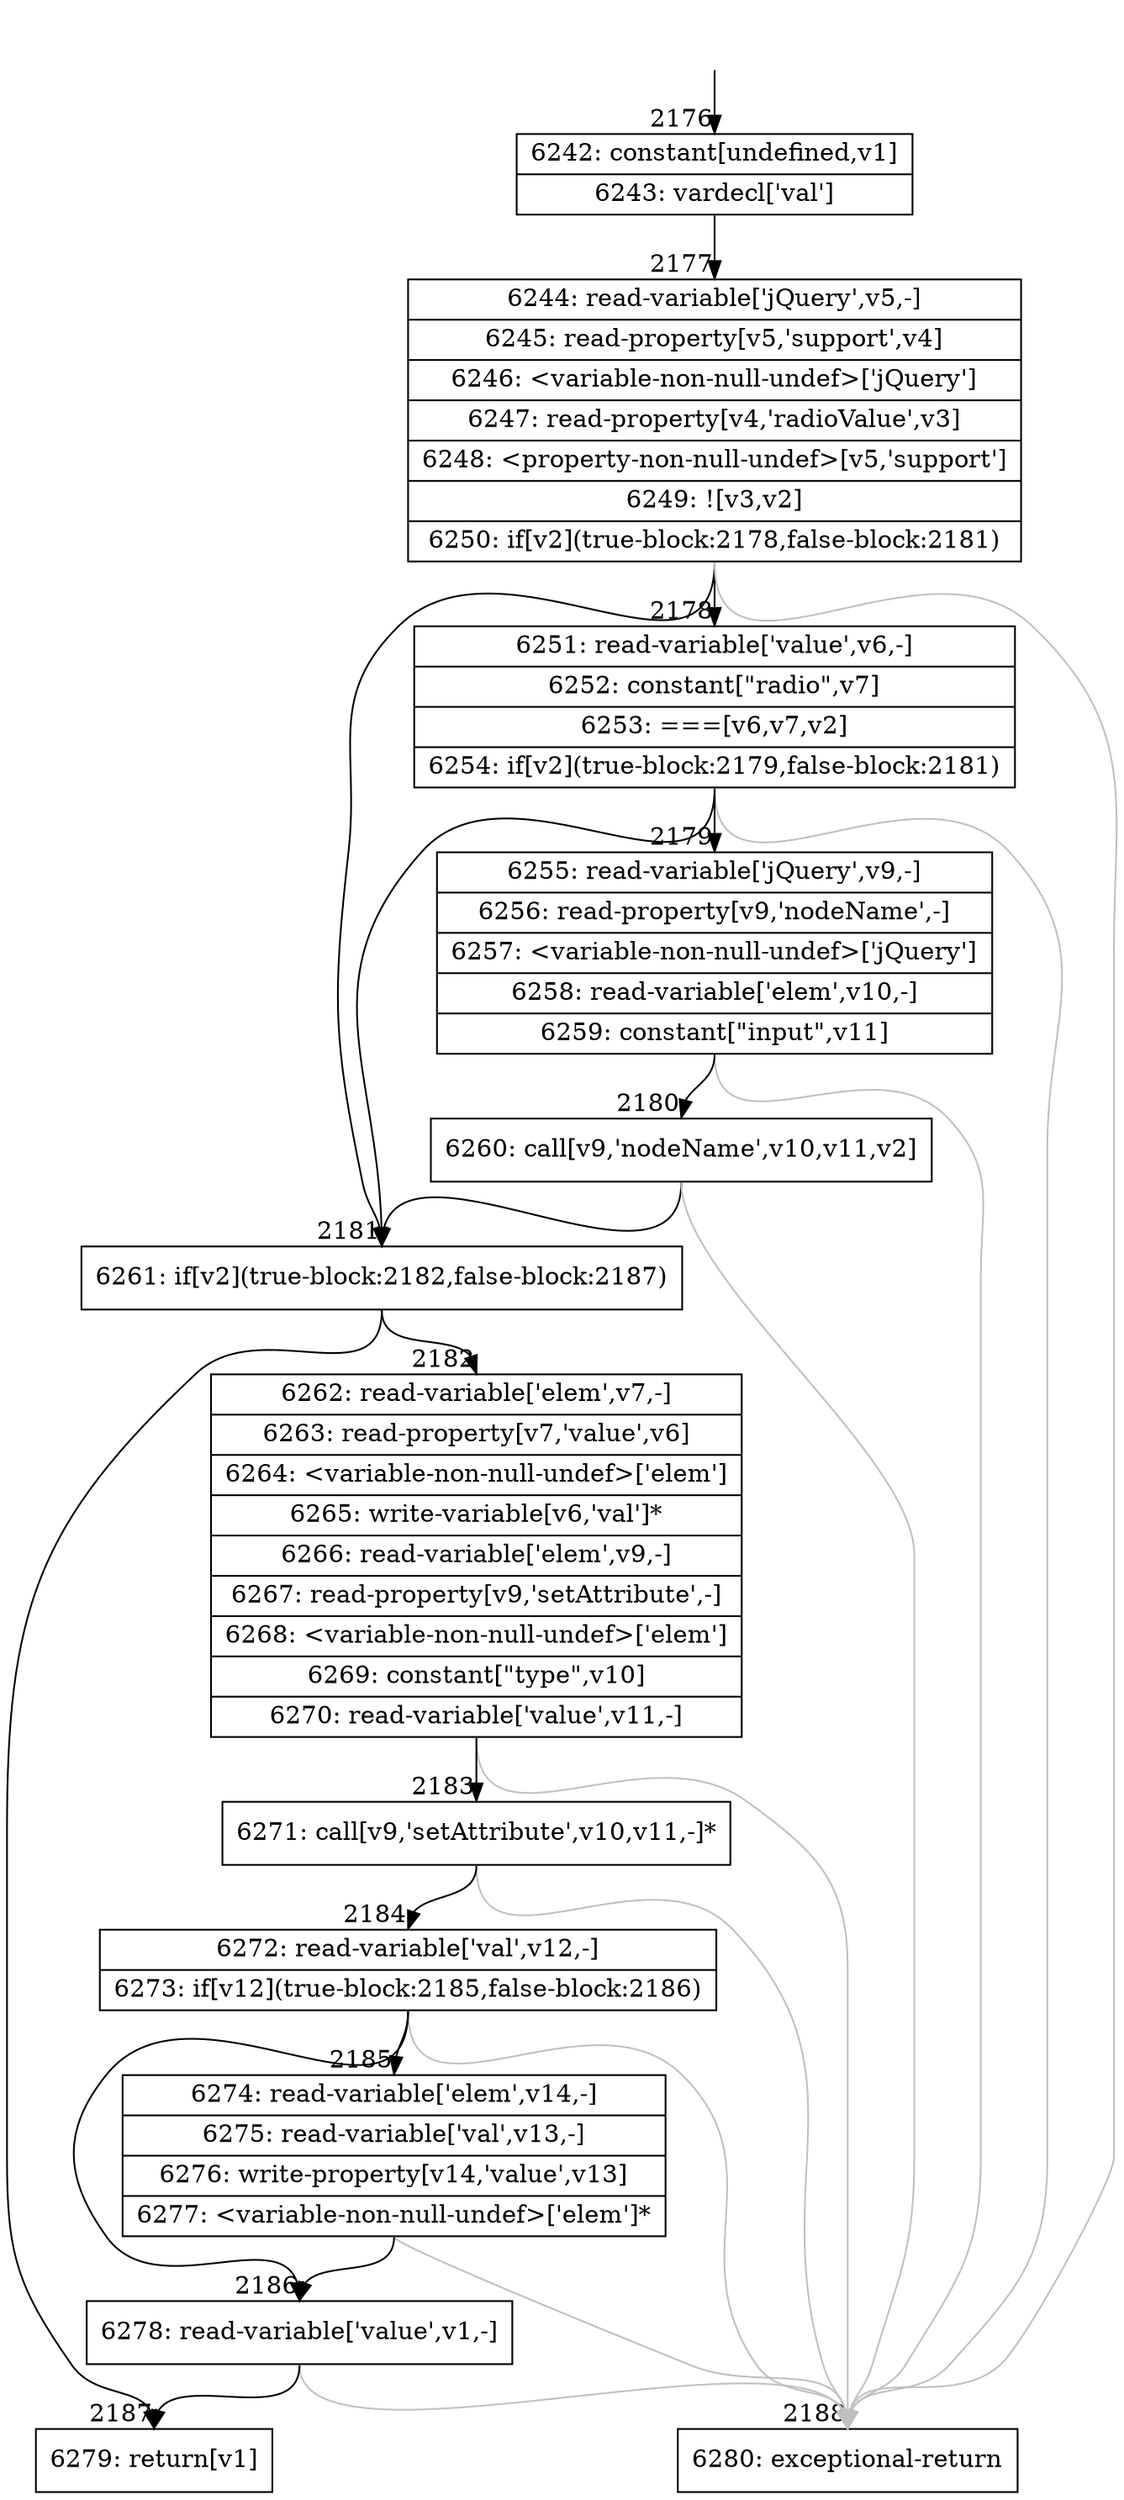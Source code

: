 digraph {
rankdir="TD"
BB_entry146[shape=none,label=""];
BB_entry146 -> BB2176 [tailport=s, headport=n, headlabel="    2176"]
BB2176 [shape=record label="{6242: constant[undefined,v1]|6243: vardecl['val']}" ] 
BB2176 -> BB2177 [tailport=s, headport=n, headlabel="      2177"]
BB2177 [shape=record label="{6244: read-variable['jQuery',v5,-]|6245: read-property[v5,'support',v4]|6246: \<variable-non-null-undef\>['jQuery']|6247: read-property[v4,'radioValue',v3]|6248: \<property-non-null-undef\>[v5,'support']|6249: ![v3,v2]|6250: if[v2](true-block:2178,false-block:2181)}" ] 
BB2177 -> BB2181 [tailport=s, headport=n, headlabel="      2181"]
BB2177 -> BB2178 [tailport=s, headport=n, headlabel="      2178"]
BB2177 -> BB2188 [tailport=s, headport=n, color=gray, headlabel="      2188"]
BB2178 [shape=record label="{6251: read-variable['value',v6,-]|6252: constant[\"radio\",v7]|6253: ===[v6,v7,v2]|6254: if[v2](true-block:2179,false-block:2181)}" ] 
BB2178 -> BB2181 [tailport=s, headport=n]
BB2178 -> BB2179 [tailport=s, headport=n, headlabel="      2179"]
BB2178 -> BB2188 [tailport=s, headport=n, color=gray]
BB2179 [shape=record label="{6255: read-variable['jQuery',v9,-]|6256: read-property[v9,'nodeName',-]|6257: \<variable-non-null-undef\>['jQuery']|6258: read-variable['elem',v10,-]|6259: constant[\"input\",v11]}" ] 
BB2179 -> BB2180 [tailport=s, headport=n, headlabel="      2180"]
BB2179 -> BB2188 [tailport=s, headport=n, color=gray]
BB2180 [shape=record label="{6260: call[v9,'nodeName',v10,v11,v2]}" ] 
BB2180 -> BB2181 [tailport=s, headport=n]
BB2180 -> BB2188 [tailport=s, headport=n, color=gray]
BB2181 [shape=record label="{6261: if[v2](true-block:2182,false-block:2187)}" ] 
BB2181 -> BB2182 [tailport=s, headport=n, headlabel="      2182"]
BB2181 -> BB2187 [tailport=s, headport=n, headlabel="      2187"]
BB2182 [shape=record label="{6262: read-variable['elem',v7,-]|6263: read-property[v7,'value',v6]|6264: \<variable-non-null-undef\>['elem']|6265: write-variable[v6,'val']*|6266: read-variable['elem',v9,-]|6267: read-property[v9,'setAttribute',-]|6268: \<variable-non-null-undef\>['elem']|6269: constant[\"type\",v10]|6270: read-variable['value',v11,-]}" ] 
BB2182 -> BB2183 [tailport=s, headport=n, headlabel="      2183"]
BB2182 -> BB2188 [tailport=s, headport=n, color=gray]
BB2183 [shape=record label="{6271: call[v9,'setAttribute',v10,v11,-]*}" ] 
BB2183 -> BB2184 [tailport=s, headport=n, headlabel="      2184"]
BB2183 -> BB2188 [tailport=s, headport=n, color=gray]
BB2184 [shape=record label="{6272: read-variable['val',v12,-]|6273: if[v12](true-block:2185,false-block:2186)}" ] 
BB2184 -> BB2185 [tailport=s, headport=n, headlabel="      2185"]
BB2184 -> BB2186 [tailport=s, headport=n, headlabel="      2186"]
BB2184 -> BB2188 [tailport=s, headport=n, color=gray]
BB2185 [shape=record label="{6274: read-variable['elem',v14,-]|6275: read-variable['val',v13,-]|6276: write-property[v14,'value',v13]|6277: \<variable-non-null-undef\>['elem']*}" ] 
BB2185 -> BB2186 [tailport=s, headport=n]
BB2185 -> BB2188 [tailport=s, headport=n, color=gray]
BB2186 [shape=record label="{6278: read-variable['value',v1,-]}" ] 
BB2186 -> BB2187 [tailport=s, headport=n]
BB2186 -> BB2188 [tailport=s, headport=n, color=gray]
BB2187 [shape=record label="{6279: return[v1]}" ] 
BB2188 [shape=record label="{6280: exceptional-return}" ] 
}
